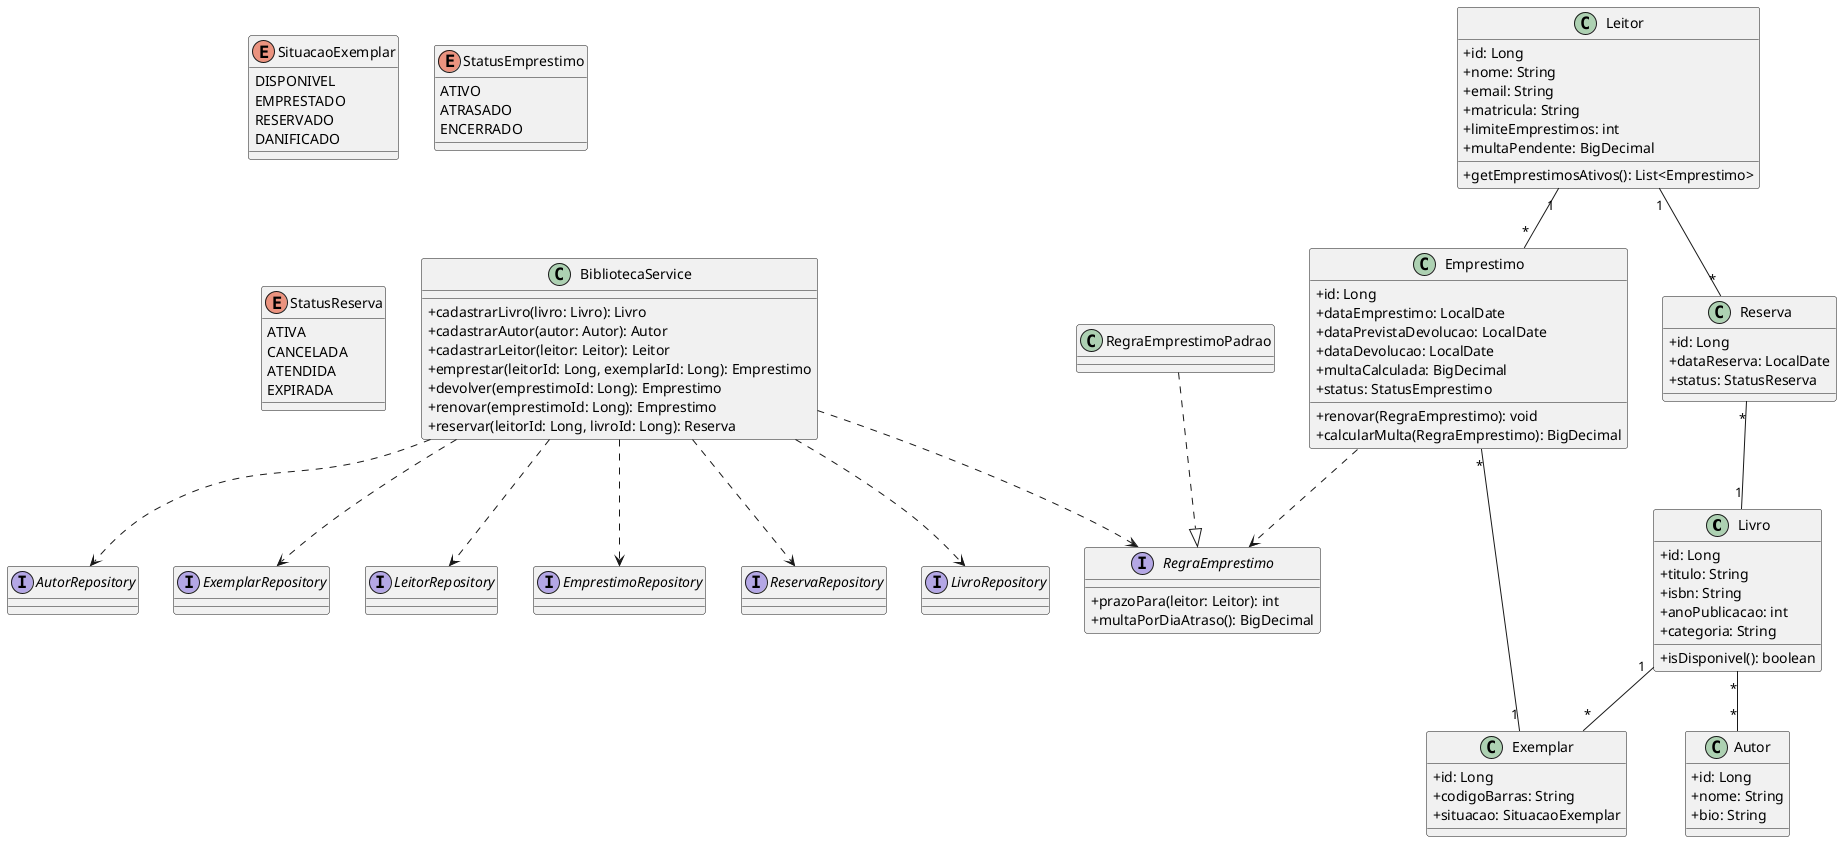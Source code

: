@startuml
skinparam classAttributeIconSize 0

' ===== Entidades de domínio =====
class Livro {
  +id: Long
  +titulo: String
  +isbn: String
  +anoPublicacao: int
  +categoria: String
  +isDisponivel(): boolean
}

class Autor {
  +id: Long
  +nome: String
  +bio: String
}

class Exemplar {
  +id: Long
  +codigoBarras: String
  +situacao: SituacaoExemplar
}

enum SituacaoExemplar {
  DISPONIVEL
  EMPRESTADO
  RESERVADO
  DANIFICADO
}

class Leitor {
  +id: Long
  +nome: String
  +email: String
  +matricula: String
  +limiteEmprestimos: int
  +multaPendente: BigDecimal
  +getEmprestimosAtivos(): List<Emprestimo>
}

class Emprestimo {
  +id: Long
  +dataEmprestimo: LocalDate
  +dataPrevistaDevolucao: LocalDate
  +dataDevolucao: LocalDate
  +multaCalculada: BigDecimal
  +status: StatusEmprestimo
  +renovar(RegraEmprestimo): void
  +calcularMulta(RegraEmprestimo): BigDecimal
}

enum StatusEmprestimo {
  ATIVO
  ATRASADO
  ENCERRADO
}

class Reserva {
  +id: Long
  +dataReserva: LocalDate
  +status: StatusReserva
}

enum StatusReserva {
  ATIVA
  CANCELADA
  ATENDIDA
  EXPIRADA
}

' ===== Regras de negócio configuráveis =====
interface RegraEmprestimo {
  +prazoPara(leitor: Leitor): int
  +multaPorDiaAtraso(): BigDecimal
}

class RegraEmprestimoPadrao

' ===== Serviços (camada de aplicação) =====
class BibliotecaService {
  +cadastrarLivro(livro: Livro): Livro
  +cadastrarAutor(autor: Autor): Autor
  +cadastrarLeitor(leitor: Leitor): Leitor
  +emprestar(leitorId: Long, exemplarId: Long): Emprestimo
  +devolver(emprestimoId: Long): Emprestimo
  +renovar(emprestimoId: Long): Emprestimo
  +reservar(leitorId: Long, livroId: Long): Reserva
}

' ===== Repositórios (persistência) =====
interface LivroRepository
interface AutorRepository
interface ExemplarRepository
interface LeitorRepository
interface EmprestimoRepository
interface ReservaRepository

' ===== Relações =====
Livro "1" -- "*" Exemplar
Livro "*" -- "*" Autor
Leitor "1" -- "*" Emprestimo
Leitor "1" -- "*" Reserva
Emprestimo "*" -- "1" Exemplar
Reserva "*" -- "1" Livro

Emprestimo ..> RegraEmprestimo
RegraEmprestimoPadrao ..|> RegraEmprestimo

BibliotecaService ..> LivroRepository
BibliotecaService ..> AutorRepository
BibliotecaService ..> ExemplarRepository
BibliotecaService ..> LeitorRepository
BibliotecaService ..> EmprestimoRepository
BibliotecaService ..> ReservaRepository
BibliotecaService ..> RegraEmprestimo

@enduml

